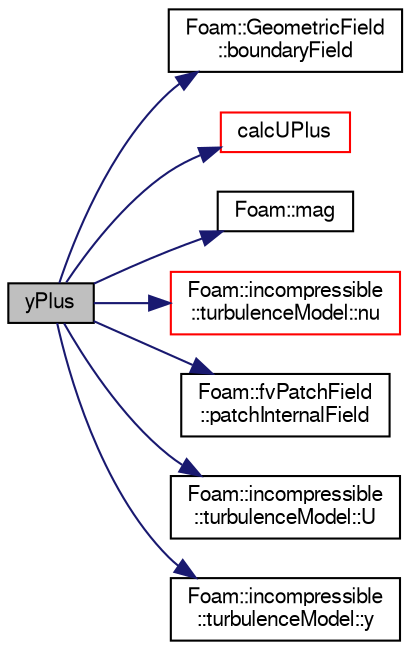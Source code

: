 digraph "yPlus"
{
  bgcolor="transparent";
  edge [fontname="FreeSans",fontsize="10",labelfontname="FreeSans",labelfontsize="10"];
  node [fontname="FreeSans",fontsize="10",shape=record];
  rankdir="LR";
  Node778 [label="yPlus",height=0.2,width=0.4,color="black", fillcolor="grey75", style="filled", fontcolor="black"];
  Node778 -> Node779 [color="midnightblue",fontsize="10",style="solid",fontname="FreeSans"];
  Node779 [label="Foam::GeometricField\l::boundaryField",height=0.2,width=0.4,color="black",URL="$a22434.html#a3c6c1a789b48ea0c5e8bff64f9c14f2d",tooltip="Return reference to GeometricBoundaryField. "];
  Node778 -> Node780 [color="midnightblue",fontsize="10",style="solid",fontname="FreeSans"];
  Node780 [label="calcUPlus",height=0.2,width=0.4,color="red",URL="$a30998.html#aa8fadcd32e1db33e529682e41f8e17d1",tooltip="Calculate wall u+ from table. "];
  Node778 -> Node783 [color="midnightblue",fontsize="10",style="solid",fontname="FreeSans"];
  Node783 [label="Foam::mag",height=0.2,width=0.4,color="black",URL="$a21124.html#a929da2a3fdcf3dacbbe0487d3a330dae"];
  Node778 -> Node784 [color="midnightblue",fontsize="10",style="solid",fontname="FreeSans"];
  Node784 [label="Foam::incompressible\l::turbulenceModel::nu",height=0.2,width=0.4,color="red",URL="$a31102.html#aa739f3daeda1884fecc84f2b36a24021",tooltip="Return the laminar viscosity. "];
  Node778 -> Node1144 [color="midnightblue",fontsize="10",style="solid",fontname="FreeSans"];
  Node1144 [label="Foam::fvPatchField\l::patchInternalField",height=0.2,width=0.4,color="black",URL="$a22354.html#a3b74a67629ed67899295ec63e8f9ae84",tooltip="Return internal field next to patch as patch field. "];
  Node778 -> Node1145 [color="midnightblue",fontsize="10",style="solid",fontname="FreeSans"];
  Node1145 [label="Foam::incompressible\l::turbulenceModel::U",height=0.2,width=0.4,color="black",URL="$a31102.html#a536d168d7b335fe81f506f232b5b4872",tooltip="Access function to velocity field. "];
  Node778 -> Node1146 [color="midnightblue",fontsize="10",style="solid",fontname="FreeSans"];
  Node1146 [label="Foam::incompressible\l::turbulenceModel::y",height=0.2,width=0.4,color="black",URL="$a31102.html#a152c527a6b3137685b03893a7a3a73eb",tooltip="Return the near wall distances. "];
}
